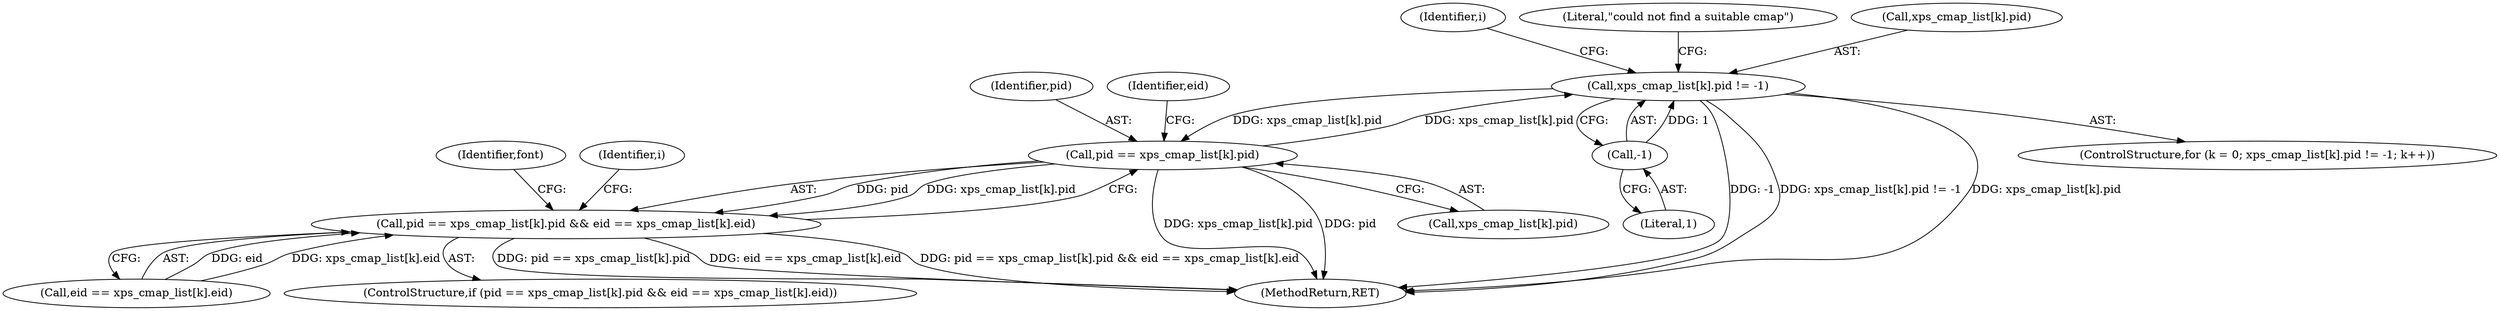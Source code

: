 digraph "0_ghostscript_3ee55637480d5e319a5de0481b01c3346855cbc9_0@array" {
"1000134" [label="(Call,xps_cmap_list[k].pid != -1)"];
"1000164" [label="(Call,pid == xps_cmap_list[k].pid)"];
"1000134" [label="(Call,xps_cmap_list[k].pid != -1)"];
"1000140" [label="(Call,-1)"];
"1000163" [label="(Call,pid == xps_cmap_list[k].pid && eid == xps_cmap_list[k].eid)"];
"1000147" [label="(Identifier,i)"];
"1000185" [label="(MethodReturn,RET)"];
"1000134" [label="(Call,xps_cmap_list[k].pid != -1)"];
"1000130" [label="(ControlStructure,for (k = 0; xps_cmap_list[k].pid != -1; k++))"];
"1000180" [label="(Identifier,font)"];
"1000184" [label="(Literal,\"could not find a suitable cmap\")"];
"1000166" [label="(Call,xps_cmap_list[k].pid)"];
"1000171" [label="(Call,eid == xps_cmap_list[k].eid)"];
"1000164" [label="(Call,pid == xps_cmap_list[k].pid)"];
"1000162" [label="(ControlStructure,if (pid == xps_cmap_list[k].pid && eid == xps_cmap_list[k].eid))"];
"1000165" [label="(Identifier,pid)"];
"1000172" [label="(Identifier,eid)"];
"1000141" [label="(Literal,1)"];
"1000135" [label="(Call,xps_cmap_list[k].pid)"];
"1000153" [label="(Identifier,i)"];
"1000163" [label="(Call,pid == xps_cmap_list[k].pid && eid == xps_cmap_list[k].eid)"];
"1000140" [label="(Call,-1)"];
"1000134" -> "1000130"  [label="AST: "];
"1000134" -> "1000140"  [label="CFG: "];
"1000135" -> "1000134"  [label="AST: "];
"1000140" -> "1000134"  [label="AST: "];
"1000147" -> "1000134"  [label="CFG: "];
"1000184" -> "1000134"  [label="CFG: "];
"1000134" -> "1000185"  [label="DDG: -1"];
"1000134" -> "1000185"  [label="DDG: xps_cmap_list[k].pid != -1"];
"1000134" -> "1000185"  [label="DDG: xps_cmap_list[k].pid"];
"1000164" -> "1000134"  [label="DDG: xps_cmap_list[k].pid"];
"1000140" -> "1000134"  [label="DDG: 1"];
"1000134" -> "1000164"  [label="DDG: xps_cmap_list[k].pid"];
"1000164" -> "1000163"  [label="AST: "];
"1000164" -> "1000166"  [label="CFG: "];
"1000165" -> "1000164"  [label="AST: "];
"1000166" -> "1000164"  [label="AST: "];
"1000172" -> "1000164"  [label="CFG: "];
"1000163" -> "1000164"  [label="CFG: "];
"1000164" -> "1000185"  [label="DDG: xps_cmap_list[k].pid"];
"1000164" -> "1000185"  [label="DDG: pid"];
"1000164" -> "1000163"  [label="DDG: pid"];
"1000164" -> "1000163"  [label="DDG: xps_cmap_list[k].pid"];
"1000140" -> "1000141"  [label="CFG: "];
"1000141" -> "1000140"  [label="AST: "];
"1000163" -> "1000162"  [label="AST: "];
"1000163" -> "1000171"  [label="CFG: "];
"1000171" -> "1000163"  [label="AST: "];
"1000180" -> "1000163"  [label="CFG: "];
"1000153" -> "1000163"  [label="CFG: "];
"1000163" -> "1000185"  [label="DDG: pid == xps_cmap_list[k].pid"];
"1000163" -> "1000185"  [label="DDG: eid == xps_cmap_list[k].eid"];
"1000163" -> "1000185"  [label="DDG: pid == xps_cmap_list[k].pid && eid == xps_cmap_list[k].eid"];
"1000171" -> "1000163"  [label="DDG: eid"];
"1000171" -> "1000163"  [label="DDG: xps_cmap_list[k].eid"];
}

